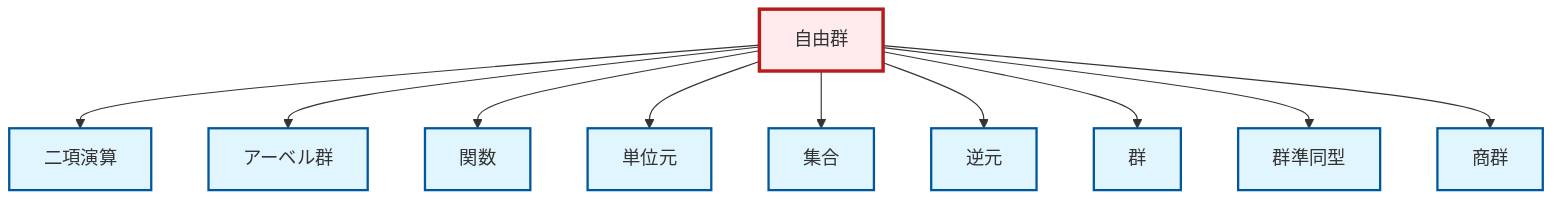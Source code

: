 graph TD
    classDef definition fill:#e1f5fe,stroke:#01579b,stroke-width:2px
    classDef theorem fill:#f3e5f5,stroke:#4a148c,stroke-width:2px
    classDef axiom fill:#fff3e0,stroke:#e65100,stroke-width:2px
    classDef example fill:#e8f5e9,stroke:#1b5e20,stroke-width:2px
    classDef current fill:#ffebee,stroke:#b71c1c,stroke-width:3px
    def-set["集合"]:::definition
    def-free-group["自由群"]:::definition
    def-group["群"]:::definition
    def-function["関数"]:::definition
    def-quotient-group["商群"]:::definition
    def-homomorphism["群準同型"]:::definition
    def-identity-element["単位元"]:::definition
    def-abelian-group["アーベル群"]:::definition
    def-binary-operation["二項演算"]:::definition
    def-inverse-element["逆元"]:::definition
    def-free-group --> def-binary-operation
    def-free-group --> def-abelian-group
    def-free-group --> def-function
    def-free-group --> def-identity-element
    def-free-group --> def-set
    def-free-group --> def-inverse-element
    def-free-group --> def-group
    def-free-group --> def-homomorphism
    def-free-group --> def-quotient-group
    class def-free-group current